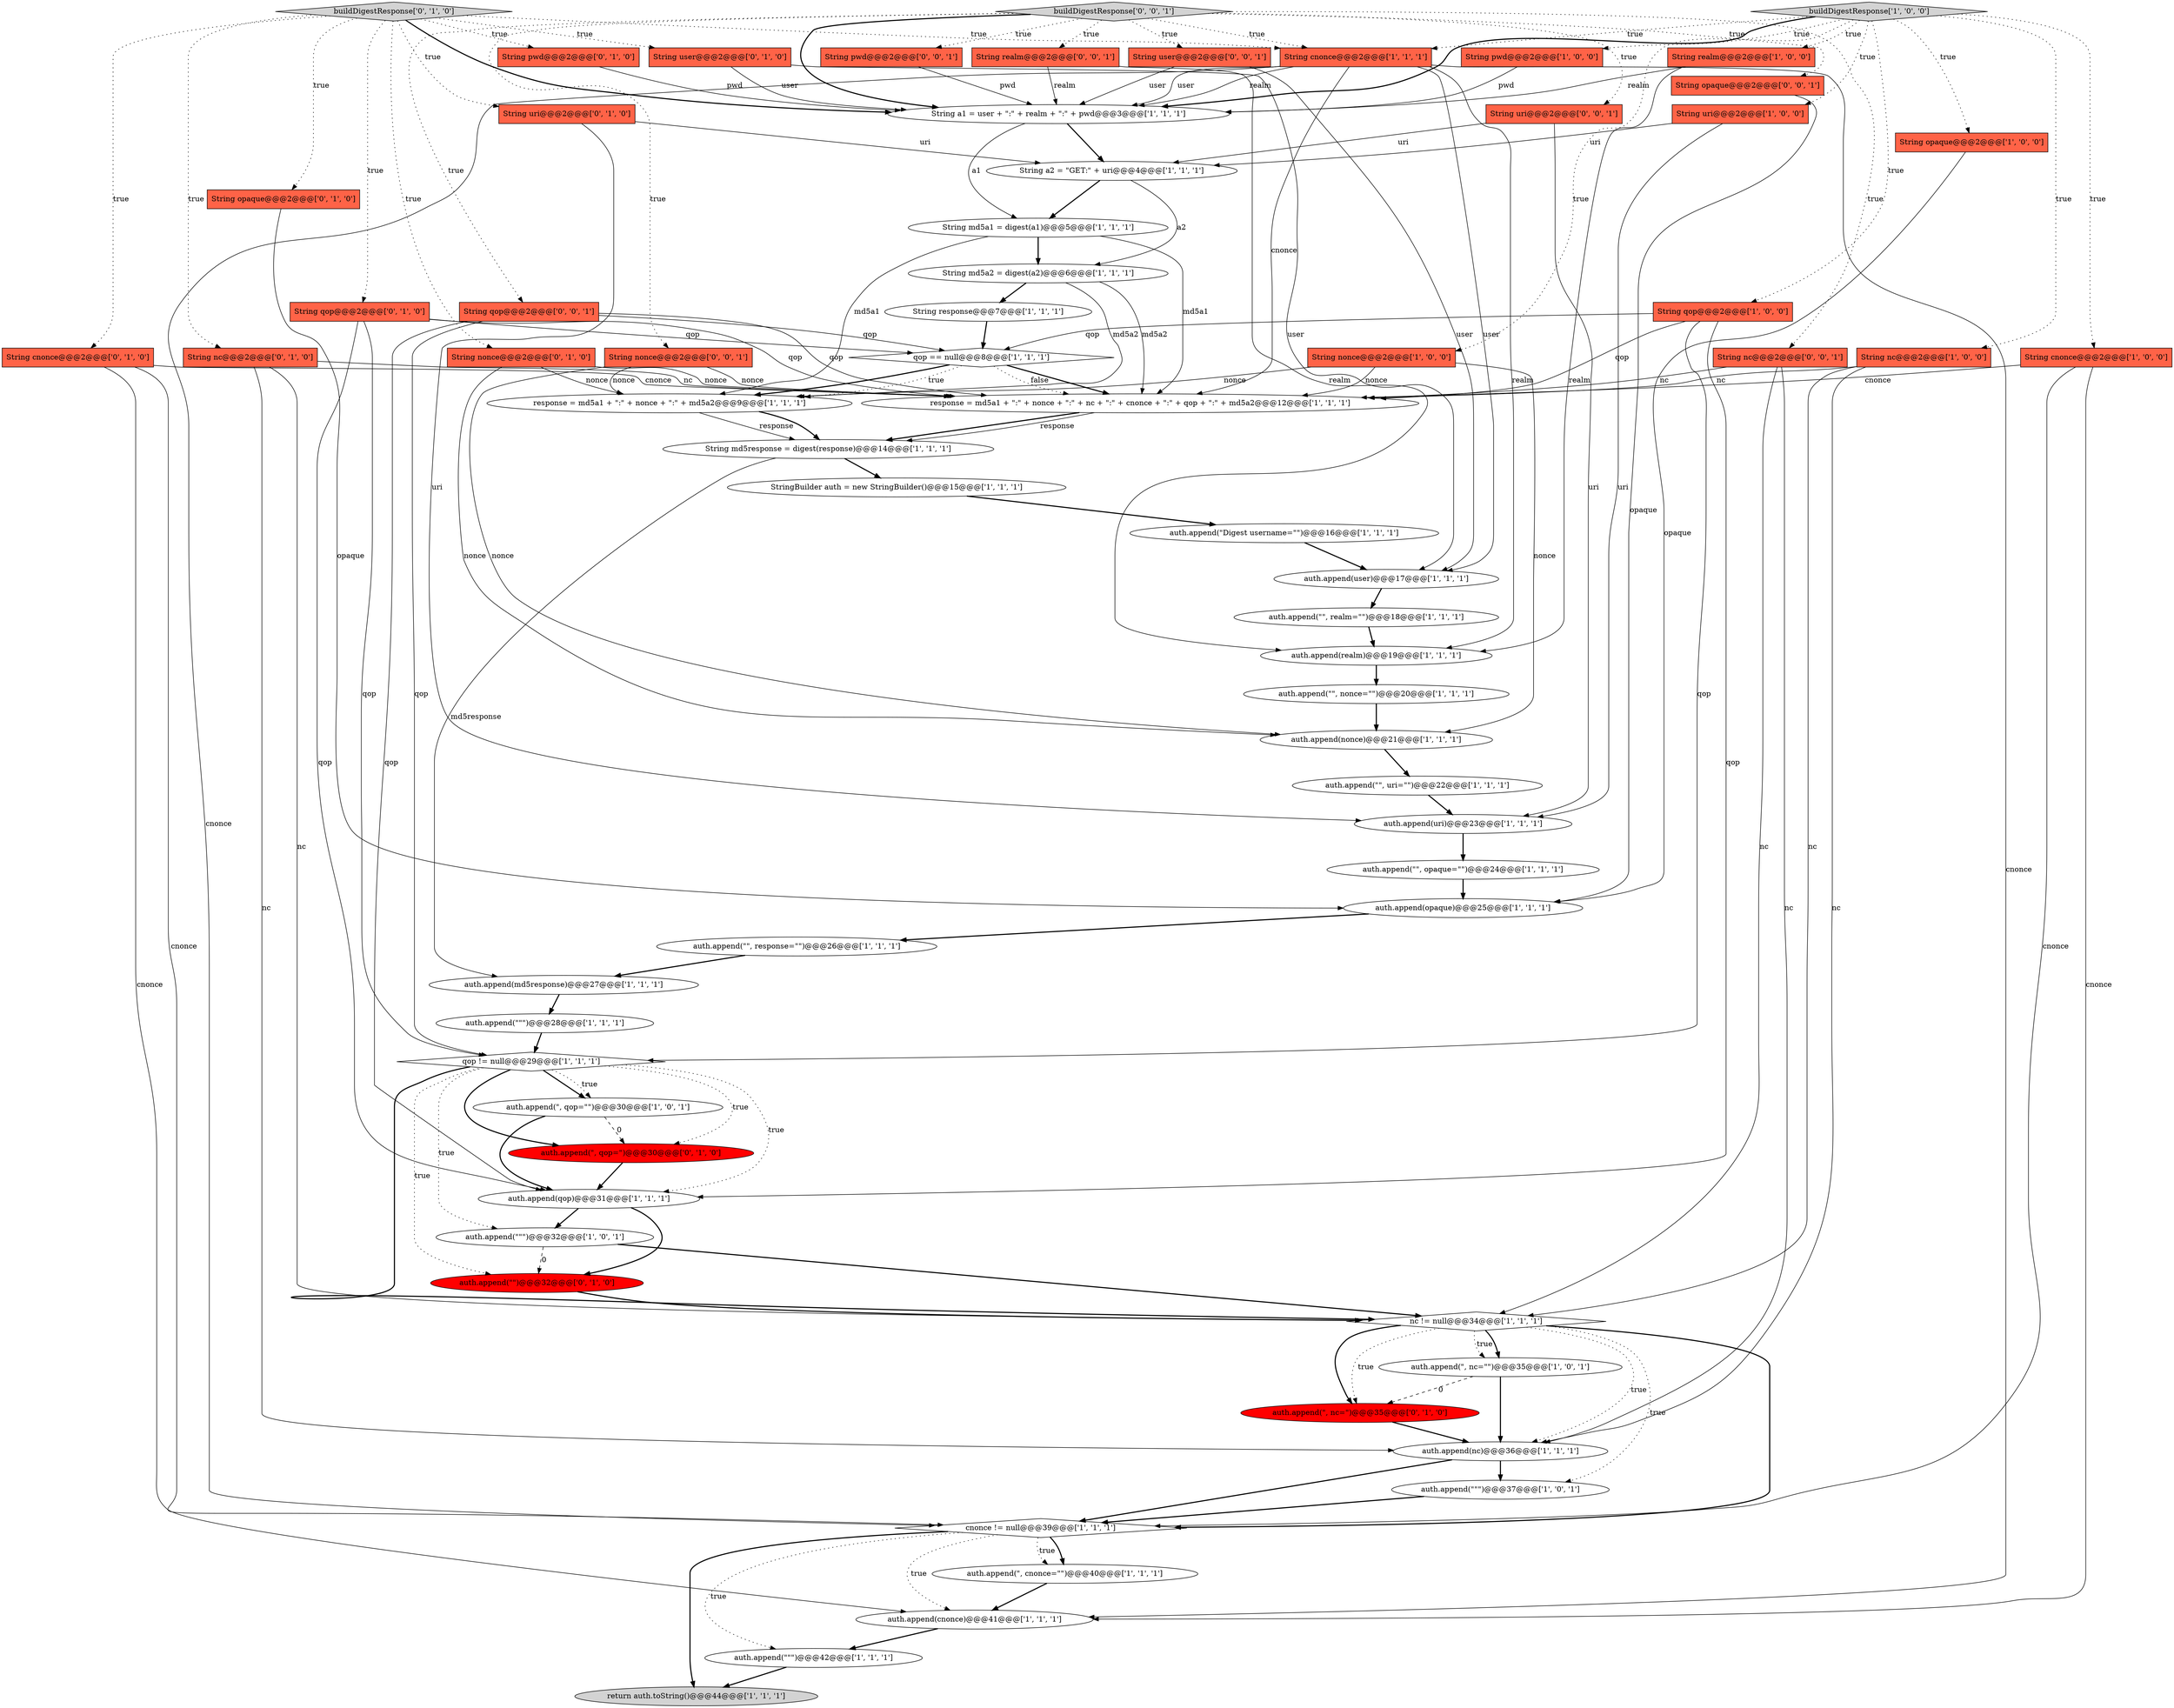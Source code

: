 digraph {
31 [style = filled, label = "response = md5a1 + \":\" + nonce + \":\" + nc + \":\" + cnonce + \":\" + qop + \":\" + md5a2@@@12@@@['1', '1', '1']", fillcolor = white, shape = ellipse image = "AAA0AAABBB1BBB"];
41 [style = filled, label = "auth.append(\"Digest username=\"\")@@@16@@@['1', '1', '1']", fillcolor = white, shape = ellipse image = "AAA0AAABBB1BBB"];
44 [style = filled, label = "StringBuilder auth = new StringBuilder()@@@15@@@['1', '1', '1']", fillcolor = white, shape = ellipse image = "AAA0AAABBB1BBB"];
50 [style = filled, label = "buildDigestResponse['0', '1', '0']", fillcolor = lightgray, shape = diamond image = "AAA0AAABBB2BBB"];
5 [style = filled, label = "String nonce@@@2@@@['1', '0', '0']", fillcolor = tomato, shape = box image = "AAA0AAABBB1BBB"];
10 [style = filled, label = "String response@@@7@@@['1', '1', '1']", fillcolor = white, shape = ellipse image = "AAA0AAABBB1BBB"];
23 [style = filled, label = "String md5a2 = digest(a2)@@@6@@@['1', '1', '1']", fillcolor = white, shape = ellipse image = "AAA0AAABBB1BBB"];
9 [style = filled, label = "auth.append(\"\", uri=\"\")@@@22@@@['1', '1', '1']", fillcolor = white, shape = ellipse image = "AAA0AAABBB1BBB"];
35 [style = filled, label = "auth.append(qop)@@@31@@@['1', '1', '1']", fillcolor = white, shape = ellipse image = "AAA0AAABBB1BBB"];
1 [style = filled, label = "auth.append(\"\"\")@@@37@@@['1', '0', '1']", fillcolor = white, shape = ellipse image = "AAA0AAABBB1BBB"];
55 [style = filled, label = "String uri@@@2@@@['0', '1', '0']", fillcolor = tomato, shape = box image = "AAA0AAABBB2BBB"];
62 [style = filled, label = "String opaque@@@2@@@['0', '0', '1']", fillcolor = tomato, shape = box image = "AAA0AAABBB3BBB"];
32 [style = filled, label = "auth.append(\"\", nonce=\"\")@@@20@@@['1', '1', '1']", fillcolor = white, shape = ellipse image = "AAA0AAABBB1BBB"];
28 [style = filled, label = "String qop@@@2@@@['1', '0', '0']", fillcolor = tomato, shape = box image = "AAA0AAABBB1BBB"];
63 [style = filled, label = "String pwd@@@2@@@['0', '0', '1']", fillcolor = tomato, shape = box image = "AAA0AAABBB3BBB"];
64 [style = filled, label = "String nonce@@@2@@@['0', '0', '1']", fillcolor = tomato, shape = box image = "AAA0AAABBB3BBB"];
25 [style = filled, label = "String md5response = digest(response)@@@14@@@['1', '1', '1']", fillcolor = white, shape = ellipse image = "AAA0AAABBB1BBB"];
11 [style = filled, label = "qop == null@@@8@@@['1', '1', '1']", fillcolor = white, shape = diamond image = "AAA0AAABBB1BBB"];
21 [style = filled, label = "String a1 = user + \":\" + realm + \":\" + pwd@@@3@@@['1', '1', '1']", fillcolor = white, shape = ellipse image = "AAA0AAABBB1BBB"];
34 [style = filled, label = "String uri@@@2@@@['1', '0', '0']", fillcolor = tomato, shape = box image = "AAA0AAABBB1BBB"];
58 [style = filled, label = "buildDigestResponse['0', '0', '1']", fillcolor = lightgray, shape = diamond image = "AAA0AAABBB3BBB"];
0 [style = filled, label = "String nc@@@2@@@['1', '0', '0']", fillcolor = tomato, shape = box image = "AAA0AAABBB1BBB"];
24 [style = filled, label = "response = md5a1 + \":\" + nonce + \":\" + md5a2@@@9@@@['1', '1', '1']", fillcolor = white, shape = ellipse image = "AAA0AAABBB1BBB"];
6 [style = filled, label = "nc != null@@@34@@@['1', '1', '1']", fillcolor = white, shape = diamond image = "AAA0AAABBB1BBB"];
26 [style = filled, label = "cnonce != null@@@39@@@['1', '1', '1']", fillcolor = white, shape = diamond image = "AAA0AAABBB1BBB"];
57 [style = filled, label = "auth.append(\", nc=\")@@@35@@@['0', '1', '0']", fillcolor = red, shape = ellipse image = "AAA1AAABBB2BBB"];
59 [style = filled, label = "String nc@@@2@@@['0', '0', '1']", fillcolor = tomato, shape = box image = "AAA0AAABBB3BBB"];
60 [style = filled, label = "String user@@@2@@@['0', '0', '1']", fillcolor = tomato, shape = box image = "AAA0AAABBB3BBB"];
48 [style = filled, label = "String opaque@@@2@@@['0', '1', '0']", fillcolor = tomato, shape = box image = "AAA0AAABBB2BBB"];
16 [style = filled, label = "auth.append(cnonce)@@@41@@@['1', '1', '1']", fillcolor = white, shape = ellipse image = "AAA0AAABBB1BBB"];
36 [style = filled, label = "String pwd@@@2@@@['1', '0', '0']", fillcolor = tomato, shape = box image = "AAA0AAABBB1BBB"];
54 [style = filled, label = "String nc@@@2@@@['0', '1', '0']", fillcolor = tomato, shape = box image = "AAA0AAABBB2BBB"];
51 [style = filled, label = "String cnonce@@@2@@@['0', '1', '0']", fillcolor = tomato, shape = box image = "AAA0AAABBB2BBB"];
3 [style = filled, label = "String cnonce@@@2@@@['1', '0', '0']", fillcolor = tomato, shape = box image = "AAA0AAABBB1BBB"];
2 [style = filled, label = "String opaque@@@2@@@['1', '0', '0']", fillcolor = tomato, shape = box image = "AAA0AAABBB1BBB"];
47 [style = filled, label = "String user@@@2@@@['0', '1', '0']", fillcolor = tomato, shape = box image = "AAA0AAABBB2BBB"];
56 [style = filled, label = "String qop@@@2@@@['0', '1', '0']", fillcolor = tomato, shape = box image = "AAA0AAABBB2BBB"];
42 [style = filled, label = "auth.append(opaque)@@@25@@@['1', '1', '1']", fillcolor = white, shape = ellipse image = "AAA0AAABBB1BBB"];
66 [style = filled, label = "String realm@@@2@@@['0', '0', '1']", fillcolor = tomato, shape = box image = "AAA0AAABBB3BBB"];
4 [style = filled, label = "auth.append(\"\"\")@@@28@@@['1', '1', '1']", fillcolor = white, shape = ellipse image = "AAA0AAABBB1BBB"];
39 [style = filled, label = "auth.append(nc)@@@36@@@['1', '1', '1']", fillcolor = white, shape = ellipse image = "AAA0AAABBB1BBB"];
17 [style = filled, label = "auth.append(user)@@@17@@@['1', '1', '1']", fillcolor = white, shape = ellipse image = "AAA0AAABBB1BBB"];
13 [style = filled, label = "auth.append(\", nc=\"\")@@@35@@@['1', '0', '1']", fillcolor = white, shape = ellipse image = "AAA0AAABBB1BBB"];
18 [style = filled, label = "String a2 = \"GET:\" + uri@@@4@@@['1', '1', '1']", fillcolor = white, shape = ellipse image = "AAA0AAABBB1BBB"];
14 [style = filled, label = "buildDigestResponse['1', '0', '0']", fillcolor = lightgray, shape = diamond image = "AAA0AAABBB1BBB"];
19 [style = filled, label = "auth.append(\", qop=\"\")@@@30@@@['1', '0', '1']", fillcolor = white, shape = ellipse image = "AAA0AAABBB1BBB"];
38 [style = filled, label = "auth.append(\"\"\")@@@32@@@['1', '0', '1']", fillcolor = white, shape = ellipse image = "AAA0AAABBB1BBB"];
61 [style = filled, label = "String qop@@@2@@@['0', '0', '1']", fillcolor = tomato, shape = box image = "AAA0AAABBB3BBB"];
22 [style = filled, label = "auth.append(nonce)@@@21@@@['1', '1', '1']", fillcolor = white, shape = ellipse image = "AAA0AAABBB1BBB"];
52 [style = filled, label = "auth.append(\"\")@@@32@@@['0', '1', '0']", fillcolor = red, shape = ellipse image = "AAA1AAABBB2BBB"];
27 [style = filled, label = "String realm@@@2@@@['1', '0', '0']", fillcolor = tomato, shape = box image = "AAA0AAABBB1BBB"];
43 [style = filled, label = "auth.append(\"\", realm=\"\")@@@18@@@['1', '1', '1']", fillcolor = white, shape = ellipse image = "AAA0AAABBB1BBB"];
65 [style = filled, label = "String uri@@@2@@@['0', '0', '1']", fillcolor = tomato, shape = box image = "AAA0AAABBB3BBB"];
8 [style = filled, label = "auth.append(\"\", response=\"\")@@@26@@@['1', '1', '1']", fillcolor = white, shape = ellipse image = "AAA0AAABBB1BBB"];
46 [style = filled, label = "String pwd@@@2@@@['0', '1', '0']", fillcolor = tomato, shape = box image = "AAA0AAABBB2BBB"];
40 [style = filled, label = "String md5a1 = digest(a1)@@@5@@@['1', '1', '1']", fillcolor = white, shape = ellipse image = "AAA0AAABBB1BBB"];
12 [style = filled, label = "auth.append(\"\"\")@@@42@@@['1', '1', '1']", fillcolor = white, shape = ellipse image = "AAA0AAABBB1BBB"];
15 [style = filled, label = "auth.append(\", cnonce=\"\")@@@40@@@['1', '1', '1']", fillcolor = white, shape = ellipse image = "AAA0AAABBB1BBB"];
7 [style = filled, label = "auth.append(uri)@@@23@@@['1', '1', '1']", fillcolor = white, shape = ellipse image = "AAA0AAABBB1BBB"];
30 [style = filled, label = "auth.append(realm)@@@19@@@['1', '1', '1']", fillcolor = white, shape = ellipse image = "AAA0AAABBB1BBB"];
29 [style = filled, label = "auth.append(\"\", opaque=\"\")@@@24@@@['1', '1', '1']", fillcolor = white, shape = ellipse image = "AAA0AAABBB1BBB"];
45 [style = filled, label = "return auth.toString()@@@44@@@['1', '1', '1']", fillcolor = lightgray, shape = ellipse image = "AAA0AAABBB1BBB"];
37 [style = filled, label = "String cnonce@@@2@@@['1', '1', '1']", fillcolor = tomato, shape = box image = "AAA0AAABBB1BBB"];
33 [style = filled, label = "auth.append(md5response)@@@27@@@['1', '1', '1']", fillcolor = white, shape = ellipse image = "AAA0AAABBB1BBB"];
53 [style = filled, label = "String nonce@@@2@@@['0', '1', '0']", fillcolor = tomato, shape = box image = "AAA0AAABBB2BBB"];
49 [style = filled, label = "auth.append(\", qop=\")@@@30@@@['0', '1', '0']", fillcolor = red, shape = ellipse image = "AAA1AAABBB2BBB"];
20 [style = filled, label = "qop != null@@@29@@@['1', '1', '1']", fillcolor = white, shape = diamond image = "AAA0AAABBB1BBB"];
32->22 [style = bold, label=""];
6->57 [style = bold, label=""];
12->45 [style = bold, label=""];
27->30 [style = solid, label="realm"];
14->0 [style = dotted, label="true"];
21->40 [style = solid, label="a1"];
53->22 [style = solid, label="nonce"];
28->20 [style = solid, label="qop"];
40->24 [style = solid, label="md5a1"];
6->39 [style = dotted, label="true"];
6->1 [style = dotted, label="true"];
26->12 [style = dotted, label="true"];
23->31 [style = solid, label="md5a2"];
18->23 [style = solid, label="a2"];
28->35 [style = solid, label="qop"];
58->62 [style = dotted, label="true"];
9->7 [style = bold, label=""];
58->63 [style = dotted, label="true"];
51->31 [style = solid, label="cnonce"];
21->18 [style = bold, label=""];
40->23 [style = bold, label=""];
25->44 [style = bold, label=""];
46->21 [style = solid, label="pwd"];
48->42 [style = solid, label="opaque"];
51->26 [style = solid, label="cnonce"];
57->39 [style = bold, label=""];
65->7 [style = solid, label="uri"];
53->24 [style = solid, label="nonce"];
50->48 [style = dotted, label="true"];
37->21 [style = solid, label="realm"];
26->15 [style = bold, label=""];
20->49 [style = dotted, label="true"];
59->39 [style = solid, label="nc"];
14->3 [style = dotted, label="true"];
26->16 [style = dotted, label="true"];
56->20 [style = solid, label="qop"];
35->38 [style = bold, label=""];
37->16 [style = solid, label="cnonce"];
40->31 [style = solid, label="md5a1"];
61->35 [style = solid, label="qop"];
63->21 [style = solid, label="pwd"];
47->17 [style = solid, label="user"];
64->31 [style = solid, label="nonce"];
10->11 [style = bold, label=""];
7->29 [style = bold, label=""];
50->55 [style = dotted, label="true"];
14->2 [style = dotted, label="true"];
37->26 [style = solid, label="cnonce"];
64->24 [style = solid, label="nonce"];
50->37 [style = dotted, label="true"];
64->22 [style = solid, label="nonce"];
5->31 [style = solid, label="nonce"];
6->13 [style = dotted, label="true"];
22->9 [style = bold, label=""];
50->51 [style = dotted, label="true"];
56->35 [style = solid, label="qop"];
14->27 [style = dotted, label="true"];
58->60 [style = dotted, label="true"];
39->26 [style = bold, label=""];
35->52 [style = bold, label=""];
38->6 [style = bold, label=""];
37->31 [style = solid, label="cnonce"];
28->11 [style = solid, label="qop"];
58->37 [style = dotted, label="true"];
14->37 [style = dotted, label="true"];
0->31 [style = solid, label="nc"];
44->41 [style = bold, label=""];
13->57 [style = dashed, label="0"];
23->10 [style = bold, label=""];
6->57 [style = dotted, label="true"];
51->16 [style = solid, label="cnonce"];
34->7 [style = solid, label="uri"];
14->34 [style = dotted, label="true"];
55->7 [style = solid, label="uri"];
37->21 [style = solid, label="user"];
27->21 [style = solid, label="realm"];
20->19 [style = bold, label=""];
59->31 [style = solid, label="nc"];
53->31 [style = solid, label="nonce"];
14->21 [style = bold, label=""];
11->24 [style = dotted, label="true"];
20->38 [style = dotted, label="true"];
65->18 [style = solid, label="uri"];
37->30 [style = solid, label="realm"];
8->33 [style = bold, label=""];
20->35 [style = dotted, label="true"];
5->22 [style = solid, label="nonce"];
31->25 [style = bold, label=""];
6->26 [style = bold, label=""];
34->18 [style = solid, label="uri"];
58->59 [style = dotted, label="true"];
49->35 [style = bold, label=""];
61->20 [style = solid, label="qop"];
50->54 [style = dotted, label="true"];
38->52 [style = dashed, label="0"];
18->40 [style = bold, label=""];
23->24 [style = solid, label="md5a2"];
54->39 [style = solid, label="nc"];
42->8 [style = bold, label=""];
33->4 [style = bold, label=""];
20->52 [style = dotted, label="true"];
54->31 [style = solid, label="nc"];
30->32 [style = bold, label=""];
13->39 [style = bold, label=""];
61->31 [style = solid, label="qop"];
24->25 [style = solid, label="response"];
58->66 [style = dotted, label="true"];
61->11 [style = solid, label="qop"];
11->24 [style = bold, label=""];
58->64 [style = dotted, label="true"];
17->43 [style = bold, label=""];
11->31 [style = bold, label=""];
50->53 [style = dotted, label="true"];
0->6 [style = solid, label="nc"];
58->65 [style = dotted, label="true"];
14->5 [style = dotted, label="true"];
62->42 [style = solid, label="opaque"];
50->46 [style = dotted, label="true"];
5->24 [style = solid, label="nonce"];
14->28 [style = dotted, label="true"];
24->25 [style = bold, label=""];
3->31 [style = solid, label="cnonce"];
29->42 [style = bold, label=""];
54->6 [style = solid, label="nc"];
19->35 [style = bold, label=""];
6->13 [style = bold, label=""];
52->6 [style = bold, label=""];
4->20 [style = bold, label=""];
59->6 [style = solid, label="nc"];
26->15 [style = dotted, label="true"];
39->1 [style = bold, label=""];
20->49 [style = bold, label=""];
20->19 [style = dotted, label="true"];
58->61 [style = dotted, label="true"];
37->17 [style = solid, label="user"];
36->21 [style = solid, label="pwd"];
60->17 [style = solid, label="user"];
55->18 [style = solid, label="uri"];
56->11 [style = solid, label="qop"];
66->21 [style = solid, label="realm"];
47->21 [style = solid, label="user"];
11->31 [style = dotted, label="false"];
31->25 [style = solid, label="response"];
56->31 [style = solid, label="qop"];
3->26 [style = solid, label="cnonce"];
20->6 [style = bold, label=""];
1->26 [style = bold, label=""];
15->16 [style = bold, label=""];
50->47 [style = dotted, label="true"];
60->21 [style = solid, label="user"];
43->30 [style = bold, label=""];
14->36 [style = dotted, label="true"];
3->16 [style = solid, label="cnonce"];
19->49 [style = dashed, label="0"];
25->33 [style = solid, label="md5response"];
28->31 [style = solid, label="qop"];
41->17 [style = bold, label=""];
50->56 [style = dotted, label="true"];
58->21 [style = bold, label=""];
26->45 [style = bold, label=""];
66->30 [style = solid, label="realm"];
2->42 [style = solid, label="opaque"];
50->21 [style = bold, label=""];
0->39 [style = solid, label="nc"];
16->12 [style = bold, label=""];
}

